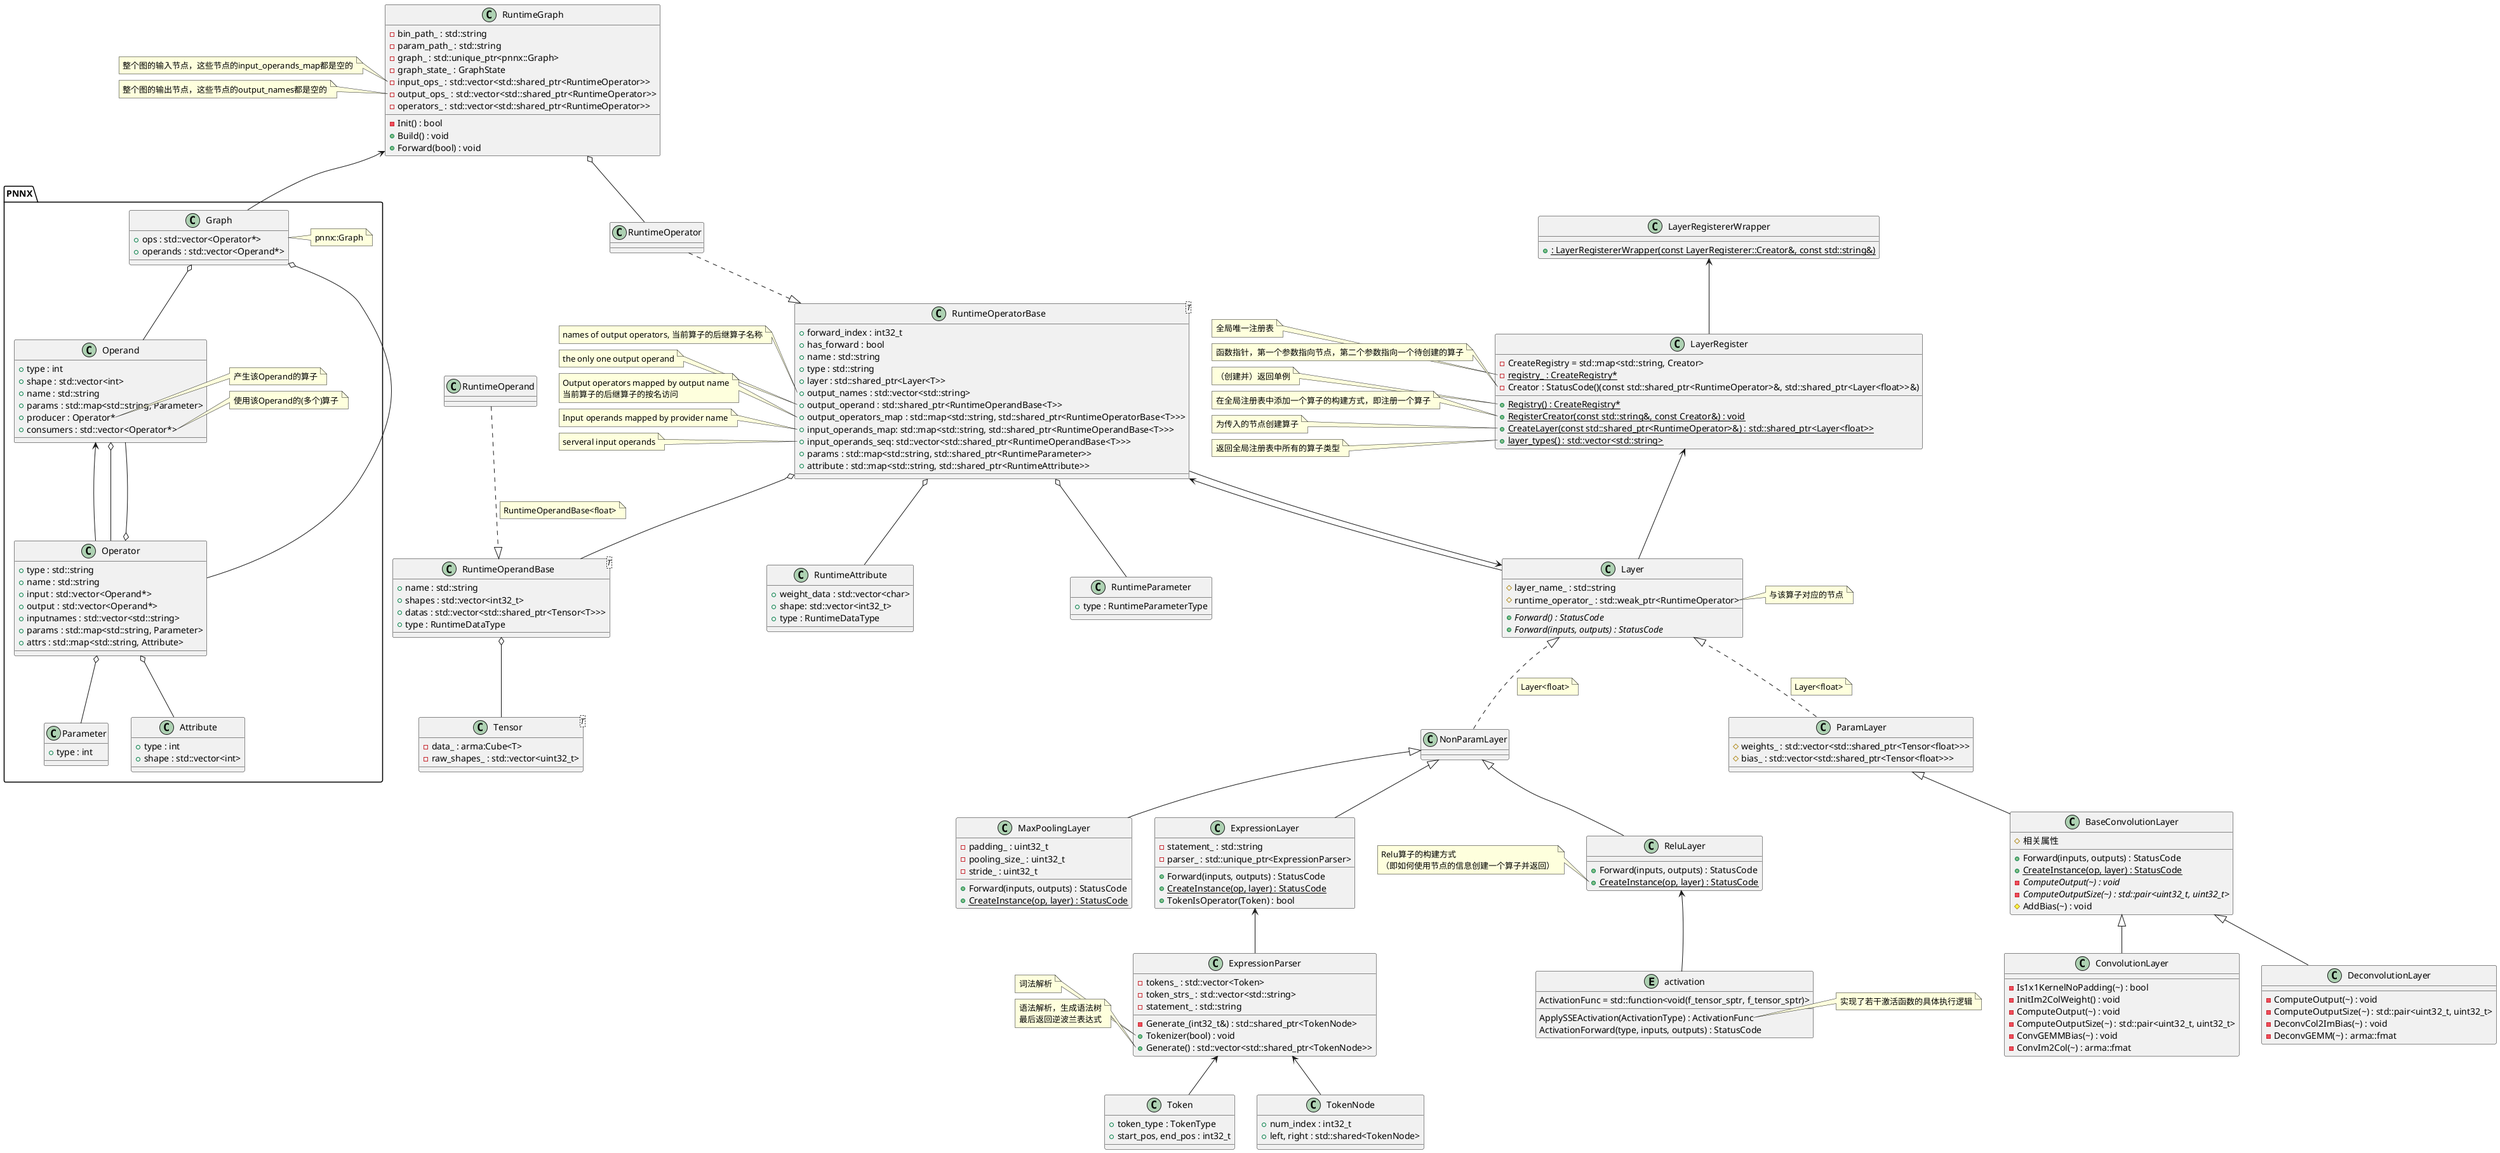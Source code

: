 @startuml KuiperInfer_Structure 
' PlantUML语法：https://plantuml.com/zh-dark/class-diagram

' 基础数据结构
class Tensor<T> {
  - data_ : arma:Cube<T>
  - raw_shapes_ : std::vector<uint32_t>
}

class RuntimeAttribute {
  + weight_data : std::vector<char>
  + shape: std::vector<int32_t>
  + type : RuntimeDataType
}
class RuntimeParameter {
  + type : RuntimeParameterType
}

' 核心数据结构RuntimeOperandBase
class RuntimeOperandBase<T> {
  + name : std::string 
  + shapes : std::vector<int32_t>
  + datas : std::vector<std::shared_ptr<Tensor<T>>>
  + type : RuntimeDataType 
} 
RuntimeOperandBase o-- Tensor

class RuntimeOperand {}
RuntimeOperand ..|> RuntimeOperandBase
note left on link : RuntimeOperandBase<float>

' 核心数据结构RuntimeOperatorBase
class RuntimeOperatorBase<T> {
  + forward_index : int32_t
  + has_forward : bool 
  + name : std::string
  + type : std::string
  + layer : std::shared_ptr<Layer<T>>
  + output_names : std::vector<std::string>
  + output_operand : std::shared_ptr<RuntimeOperandBase<T>>
  + output_operators_map : std::map<std::string, std::shared_ptr<RuntimeOperatorBase<T>>>
  + input_operands_map: std::map<std::string, std::shared_ptr<RuntimeOperandBase<T>>>
  + input_operands_seq: std::vector<std::shared_ptr<RuntimeOperandBase<T>>>
  + params : std::map<std::string, std::shared_ptr<RuntimeParameter>>
  + attribute : std::map<std::string, std::shared_ptr<RuntimeAttribute>>
}
RuntimeOperatorBase o-- RuntimeOperandBase
RuntimeOperatorBase o-- RuntimeParameter
RuntimeOperatorBase o-- RuntimeAttribute
RuntimeOperatorBase <-- Layer
RuntimeOperatorBase --> Layer
RuntimeOperator ..|> RuntimeOperatorBase 

'调整布局
class RuntimeHiddenClass1 {}
RuntimeOperatorBase -[hidden]-> RuntimeHiddenClass1
hide RuntimeHiddenClass1
class RuntimeHiddenClass2 {}
RuntimeOperatorBase -[hidden]-> RuntimeHiddenClass2
hide RuntimeHiddenClass2
class RuntimeHiddenClass3 {} 
RuntimeOperatorBase -[hidden]-> RuntimeHiddenClass3
hide RuntimeHiddenClass3
RuntimeOperandBase - RuntimeHiddenClass1
RuntimeHiddenClass1 - RuntimeAttribute
RuntimeAttribute - RuntimeHiddenClass2
RuntimeHiddenClass2 - RuntimeParameter
RuntimeParameter - RuntimeHiddenClass3
RuntimeHiddenClass3 - Layer


note left on link : RuntimeOperatorBase<float>

note left of RuntimeOperatorBase::output_names
  names of output operators, 当前算子的后继算子名称
end note

note left of RuntimeOperatorBase::output_operand
  the only one output operand
end note 

note left of RuntimeOperatorBase::output_operators_map
  Output operators mapped by output name
  当前算子的后继算子的按名访问
end note 

note left of RuntimeOperatorBase::input_operands_map
   Input operands mapped by provider name
end note 

note left of RuntimeOperatorBase::input_operands_seq
  serveral input operands
end note 


' 核心数据结构RuntimeGraph
class RuntimeGraph {
  - bin_path_ : std::string
  - param_path_ : std::string 
  - graph_ : std::unique_ptr<pnnx::Graph> 
  - graph_state_ : GraphState 
  - input_ops_ : std::vector<std::shared_ptr<RuntimeOperator>> 
  - output_ops_ : std::vector<std::shared_ptr<RuntimeOperator>>
  - operators_ : std::vector<std::shared_ptr<RuntimeOperator>> 
  - Init() : bool
  + Build() : void 
  + Forward(bool) : void 
}
' RuntimeGraph <-- Graph
RuntimeGraph o-- RuntimeOperator

note left of RuntimeGraph::input_ops_ 
  整个图的输入节点，这些节点的input_operands_map都是空的
end note

note left of RuntimeGraph::output_ops_ 
  整个图的输出节点，这些节点的output_names都是空的
end note



' PNNX格式的数据结构
package PNNX {
  class Parameter{ 
    + type : int
  }
  class Attribute{
    + type : int
    + shape : std::vector<int>
  }
  class Operand{
    + type : int
    + shape : std::vector<int>
    + name : std::string
    + params : std::map<std::string, Parameter>
    + producer : Operator*
    + consumers : std::vector<Operator*>
  }
  Operand <-- Operator
  Operand o-- Operator

  note left of Operand::producer 
    产生该Operand的算子
  end note

  note left of Operand::consumers
    使用该Operand的(多个)算子
  end note

  class Operator { 
    + type : std::string
    + name : std::string
    + input : std::vector<Operand*>
    + output : std::vector<Operand*>
    + inputnames : std::vector<std::string>
    + params : std::map<std::string, Parameter>
    + attrs : std::map<std::string, Attribute>
  }
  Operator o-- Parameter
  Operator o-- Attribute 
  Operator o-- Operand

  class Graph {
    + ops : std::vector<Operator*>
    + operands : std::vector<Operand*>
  }
  note right of Graph : pnnx::Graph
  Graph o-- Operator
  Graph o-- Operand 
  RuntimeGraph <-- Graph
}


' 算子虚基类
class Layer{
  + {abstract} Forward() : StatusCode
  + {abstract} Forward(inputs, outputs) : StatusCode
  # layer_name_ : std::string
  # runtime_operator_ : std::weak_ptr<RuntimeOperator>
}
note right of Layer::runtime_operator_
  与该算子对应的节点
end note 



' 算子注册类
class LayerRegister {
  {field} - CreateRegistry = std::map<std::string, Creator> 
  {field} - {static} registry_ : CreateRegistry* 
  {field} - Creator : StatusCode()(const std::shared_ptr<RuntimeOperator>&, std::shared_ptr<Layer<float>>&)
  + {static} Registry() : CreateRegistry* 
  + {static} RegisterCreator(const std::string&, const Creator&) : void 
  + {static} CreateLayer(const std::shared_ptr<RuntimeOperator>&) : std::shared_ptr<Layer<float>>
  + {static} layer_types() : std::vector<std::string>
}
LayerRegister <-- Layer

note left of LayerRegister::registry_ 
  全局唯一注册表
end note 

note left of LayerRegister::Creator
  函数指针，第一个参数指向节点，第二个参数指向一个待创建的算子
end note 

note left of LayerRegister::Registry()
  （创建并）返回单例
end note

note left of LayerRegister::RegisterCreator
  在全局注册表中添加一个算子的构建方式，即注册一个算子
end note 

note left of LayerRegister::CreateLayer
  为传入的节点创建算子
end note 

note left of LayerRegister::layer_types
  返回全局注册表中所有的算子类型
end note 

class LayerRegistererWrapper {
  + {static} : LayerRegistererWrapper(const LayerRegisterer::Creator&, const std::string&)
} 
LayerRegistererWrapper <-- LayerRegister


' 无参算子
class NonParamLayer {}
NonParamLayer ..|> Layer
note left on link : Layer<float>

' 有参算子
class ParamLayer {
  # weights_ : std::vector<std::shared_ptr<Tensor<float>>>
  # bias_ : std::vector<std::shared_ptr<Tensor<float>>>
}
ParamLayer ..|> Layer
note left on link : Layer<float>

' 布局调整
Layer -[hidden]->  NonParamLayer
class hiddenClass1 {} 
Layer -[hidden]-> hiddenClass1
hide hiddenClass1
class hiddenClass2 {} 
Layer -[hidden]-> hiddenClass2
hide hiddenClass2
Layer -[hidden]-> ParamLayer
NonParamLayer - hiddenClass1
hiddenClass1 - hiddenClass2
hiddenClass2 - ParamLayer


'Relu算子
class ReluLayer extends NonParamLayer {
  + Forward(inputs, outputs) : StatusCode
  {static} + CreateInstance(op, layer) : StatusCode
'  + Forward(const std::vector<std::shared_ptr<Tensor<float>>>&, std::vector<std::shared_ptr<Tensor<float>>>&) : StatusCode
'  {static} + CreateInstance(const std::shared_ptr<RuntimeOperator>&, std::shared_ptr<Layer<float>>&) : StatusCode
}

note left of ReluLayer::CreateInstance
  Relu算子的构建方式
  （即如何使用节点的信息创建一个算子并返回）
end note

'Relu算子中用的一些工具函数，就将其打包到entity中
entity activation {
  {field} ActivationFunc = std::function<void(f_tensor_sptr, f_tensor_sptr)>
  ApplySSEActivation(ActivationType) : ActivationFunc
  ActivationForward(type, inputs, outputs) : StatusCode 
}
note right of activation::ApplySSEActivation 
  实现了若干激活函数的具体执行逻辑
end note
activation --> ReluLayer
ReluLayer -[hidden]-> activation

class MaxPoolingLayer extends NonParamLayer {
  + Forward(inputs, outputs) : StatusCode
  {static} + CreateInstance(op, layer) : StatusCode
'  + Forward(const std::vector<std::shared_ptr<Tensor<float>>>&, std::vector<std::shared_ptr<Tensor<float>>>&) : StatusCode
'  {static} + CreateInstance(const std::shared_ptr<RuntimeOperator>&, std::shared_ptr<Layer<float>>&) : StatusCode
  - padding_ : uint32_t 
  - pooling_size_ : uint32_t 
  - stride_ : uint32_t 
}


'Conv算子
class BaseConvolutionLayer extends ParamLayer {
  + Forward(inputs, outputs) : StatusCode
  {static} + CreateInstance(op, layer) : StatusCode
  {abstract} - ComputeOutput(~) : void 
  {abstract} - ComputeOutputSize(~) : std::pair<uint32_t, uint32_t>
  # AddBias(~) : void 
  # 相关属性
}

class ConvolutionLayer extends BaseConvolutionLayer {
  - Is1x1KernelNoPadding(~) : bool
  - InitIm2ColWeight() : void 
  - ComputeOutput(~) : void 
  - ComputeOutputSize(~) : std::pair<uint32_t, uint32_t>
  - ConvGEMMBias(~) : void 
  - ConvIm2Col(~) : arma::fmat
}

class DeconvolutionLayer extends BaseConvolutionLayer {
  - ComputeOutput(~) : void 
  - ComputeOutputSize(~) : std::pair<uint32_t, uint32_t>
  - DeconvCol2ImBias(~) : void 
  - DeconvGEMM(~) : arma::fmat
}



'表达式层相关
class Token {
  + token_type : TokenType 
  + start_pos, end_pos : int32_t
}
class TokenNode { 
  + num_index : int32_t 
  + left, right : std::shared<TokenNode> 
}
class ExpressionParser {
  - tokens_ : std::vector<Token>
  - token_strs_ : std::vector<std::string>
  - statement_ : std::string 
  - Generate_(int32_t&) : std::shared_ptr<TokenNode>
  + Tokenizer(bool) : void 
  + Generate() : std::vector<std::shared_ptr<TokenNode>>
}
ExpressionParser <-- Token
ExpressionParser <-- TokenNode 

note left of ExpressionParser::Tokenizer
  词法解析
end note 

note left of ExpressionParser::Generate()
  语法解析，生成语法树
  最后返回逆波兰表达式
end note 


' 表达式层
class ExpressionLayer extends NonParamLayer {
  - statement_ : std::string 
  - parser_ : std::unique_ptr<ExpressionParser>
  + Forward(inputs, outputs) : StatusCode
  {static} + CreateInstance(op, layer) : StatusCode
  + TokenIsOperator(Token) : bool   
}
ExpressionLayer <-- ExpressionParser


@enduml